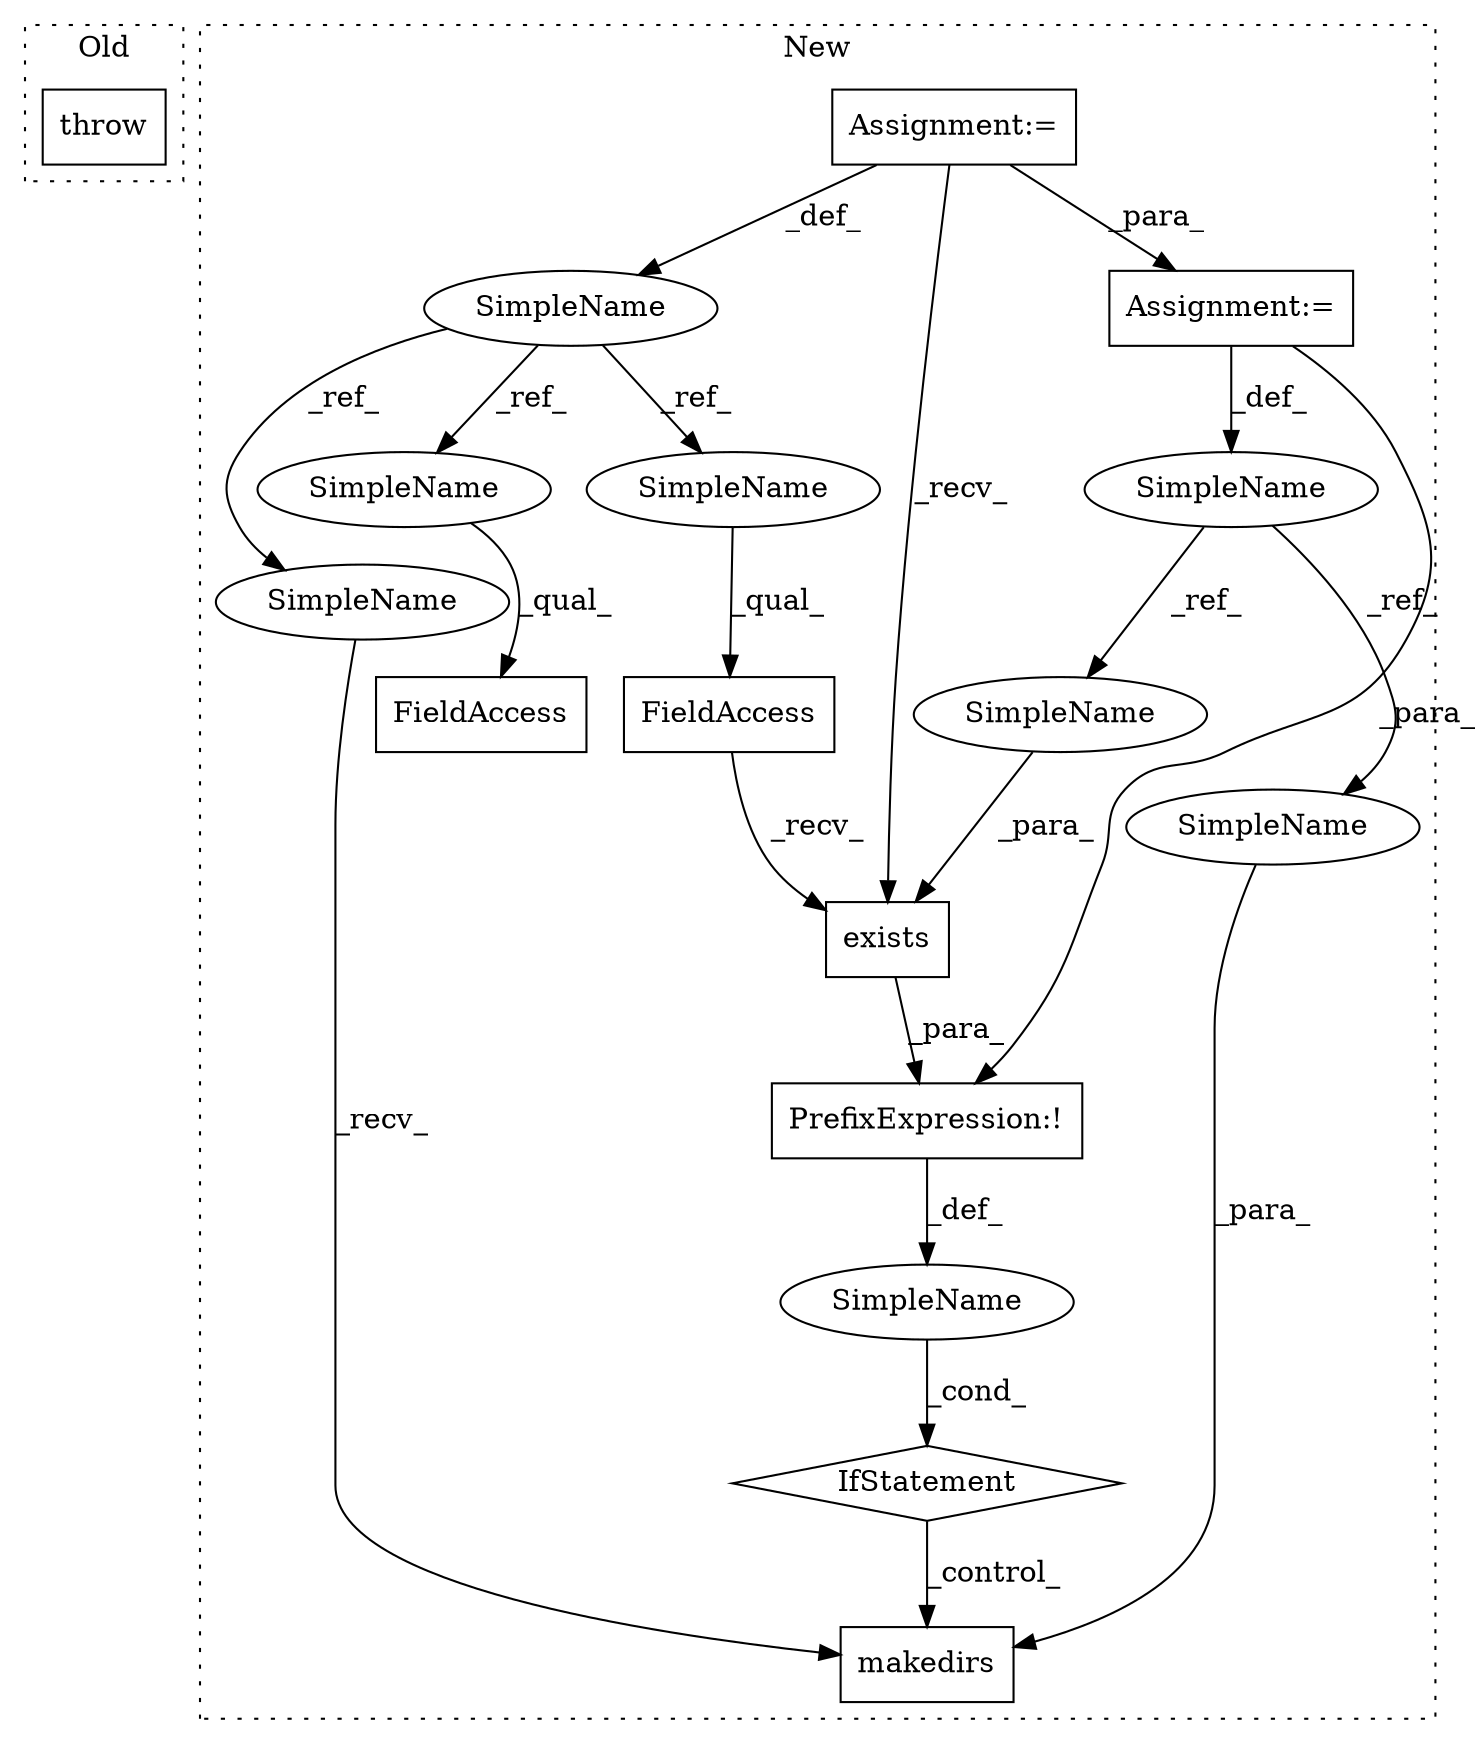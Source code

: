 digraph G {
subgraph cluster0 {
1 [label="throw" a="53" s="9614" l="6" shape="box"];
label = "Old";
style="dotted";
}
subgraph cluster1 {
2 [label="makedirs" a="32" s="9943,9958" l="9,1" shape="box"];
3 [label="SimpleName" a="42" s="9670" l="2" shape="ellipse"];
4 [label="FieldAccess" a="22" s="9908" l="7" shape="box"];
5 [label="SimpleName" a="42" s="9863" l="6" shape="ellipse"];
6 [label="exists" a="32" s="9916,9929" l="7,1" shape="box"];
7 [label="PrefixExpression:!" a="38" s="9907" l="1" shape="box"];
8 [label="FieldAccess" a="22" s="9760" l="7" shape="box"];
9 [label="SimpleName" a="42" s="" l="" shape="ellipse"];
10 [label="IfStatement" a="25" s="9903,9930" l="4,2" shape="diamond"];
11 [label="Assignment:=" a="7" s="9670" l="2" shape="box"];
12 [label="Assignment:=" a="7" s="9869" l="1" shape="box"];
13 [label="SimpleName" a="42" s="9908" l="2" shape="ellipse"];
14 [label="SimpleName" a="42" s="9760" l="2" shape="ellipse"];
15 [label="SimpleName" a="42" s="9940" l="2" shape="ellipse"];
16 [label="SimpleName" a="42" s="9952" l="6" shape="ellipse"];
17 [label="SimpleName" a="42" s="9923" l="6" shape="ellipse"];
label = "New";
style="dotted";
}
3 -> 15 [label="_ref_"];
3 -> 14 [label="_ref_"];
3 -> 13 [label="_ref_"];
4 -> 6 [label="_recv_"];
5 -> 16 [label="_ref_"];
5 -> 17 [label="_ref_"];
6 -> 7 [label="_para_"];
7 -> 9 [label="_def_"];
9 -> 10 [label="_cond_"];
10 -> 2 [label="_control_"];
11 -> 12 [label="_para_"];
11 -> 3 [label="_def_"];
11 -> 6 [label="_recv_"];
12 -> 7 [label="_para_"];
12 -> 5 [label="_def_"];
13 -> 4 [label="_qual_"];
14 -> 8 [label="_qual_"];
15 -> 2 [label="_recv_"];
16 -> 2 [label="_para_"];
17 -> 6 [label="_para_"];
}